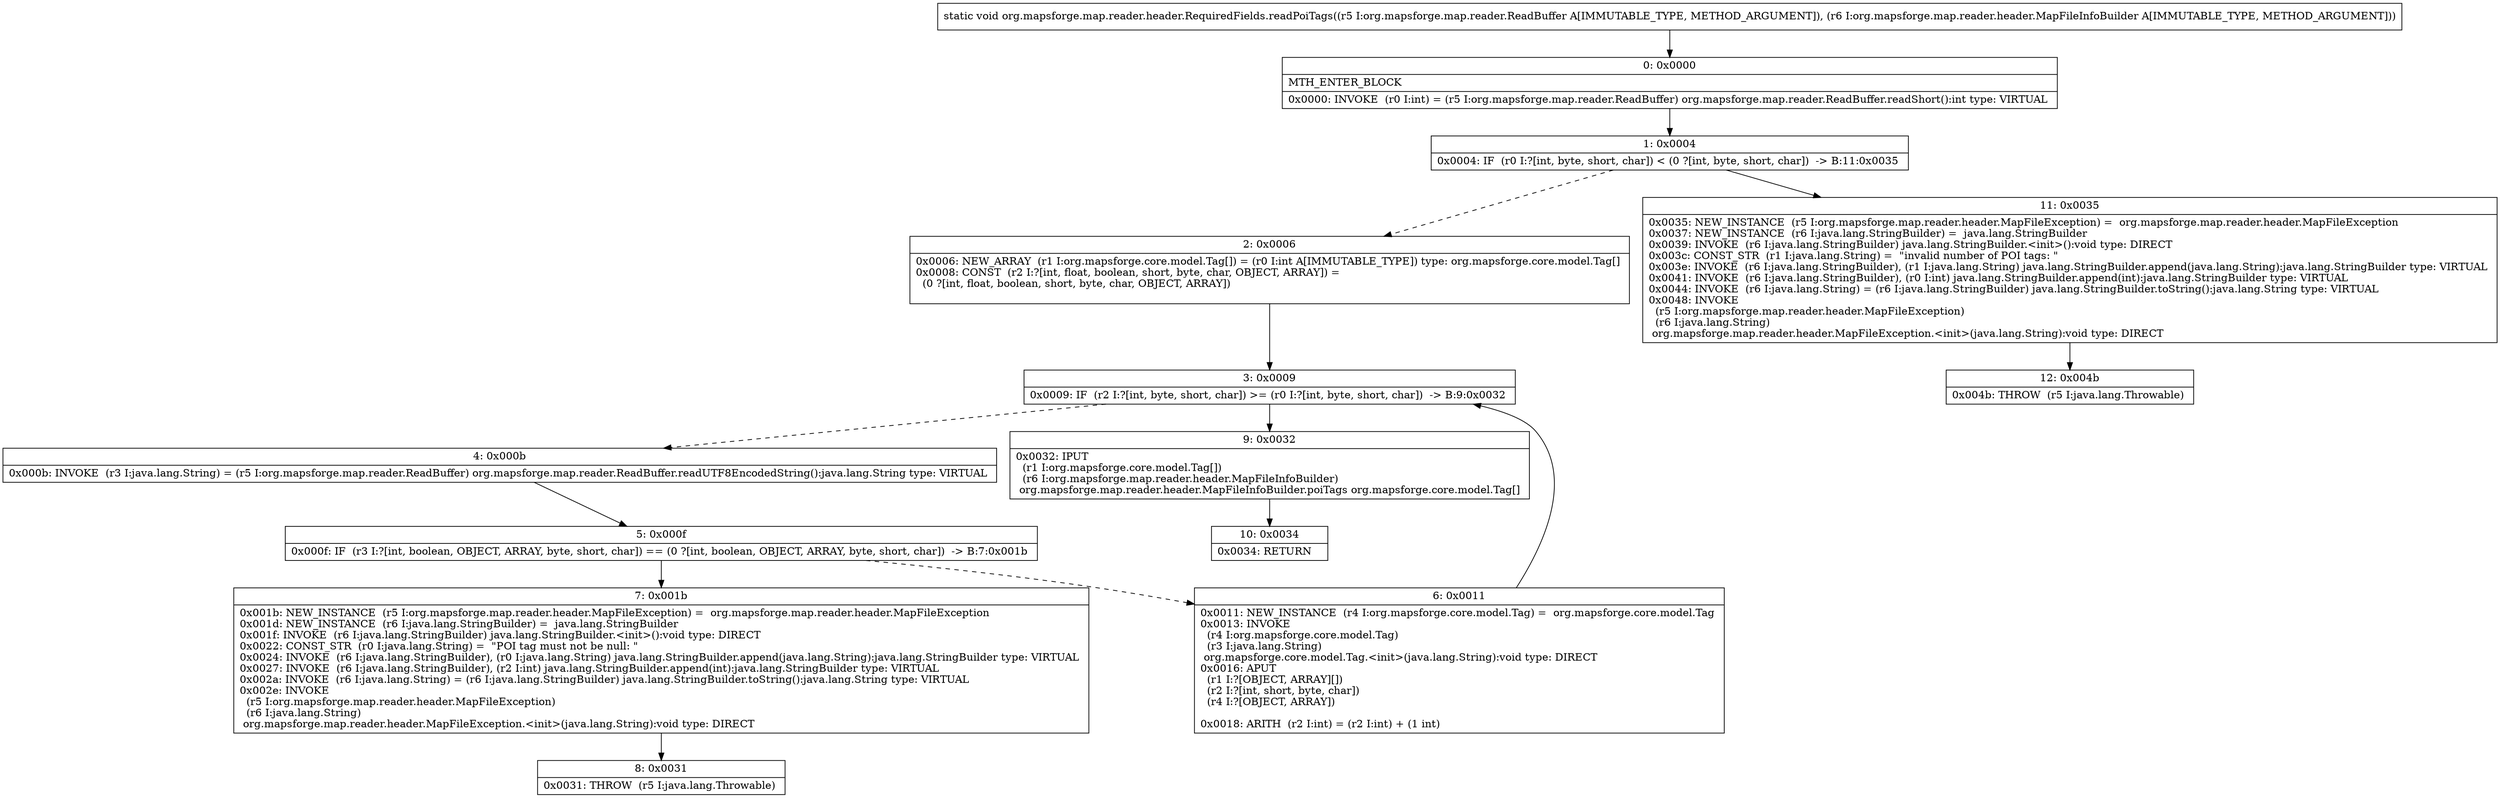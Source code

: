 digraph "CFG fororg.mapsforge.map.reader.header.RequiredFields.readPoiTags(Lorg\/mapsforge\/map\/reader\/ReadBuffer;Lorg\/mapsforge\/map\/reader\/header\/MapFileInfoBuilder;)V" {
Node_0 [shape=record,label="{0\:\ 0x0000|MTH_ENTER_BLOCK\l|0x0000: INVOKE  (r0 I:int) = (r5 I:org.mapsforge.map.reader.ReadBuffer) org.mapsforge.map.reader.ReadBuffer.readShort():int type: VIRTUAL \l}"];
Node_1 [shape=record,label="{1\:\ 0x0004|0x0004: IF  (r0 I:?[int, byte, short, char]) \< (0 ?[int, byte, short, char])  \-\> B:11:0x0035 \l}"];
Node_2 [shape=record,label="{2\:\ 0x0006|0x0006: NEW_ARRAY  (r1 I:org.mapsforge.core.model.Tag[]) = (r0 I:int A[IMMUTABLE_TYPE]) type: org.mapsforge.core.model.Tag[] \l0x0008: CONST  (r2 I:?[int, float, boolean, short, byte, char, OBJECT, ARRAY]) = \l  (0 ?[int, float, boolean, short, byte, char, OBJECT, ARRAY])\l \l}"];
Node_3 [shape=record,label="{3\:\ 0x0009|0x0009: IF  (r2 I:?[int, byte, short, char]) \>= (r0 I:?[int, byte, short, char])  \-\> B:9:0x0032 \l}"];
Node_4 [shape=record,label="{4\:\ 0x000b|0x000b: INVOKE  (r3 I:java.lang.String) = (r5 I:org.mapsforge.map.reader.ReadBuffer) org.mapsforge.map.reader.ReadBuffer.readUTF8EncodedString():java.lang.String type: VIRTUAL \l}"];
Node_5 [shape=record,label="{5\:\ 0x000f|0x000f: IF  (r3 I:?[int, boolean, OBJECT, ARRAY, byte, short, char]) == (0 ?[int, boolean, OBJECT, ARRAY, byte, short, char])  \-\> B:7:0x001b \l}"];
Node_6 [shape=record,label="{6\:\ 0x0011|0x0011: NEW_INSTANCE  (r4 I:org.mapsforge.core.model.Tag) =  org.mapsforge.core.model.Tag \l0x0013: INVOKE  \l  (r4 I:org.mapsforge.core.model.Tag)\l  (r3 I:java.lang.String)\l org.mapsforge.core.model.Tag.\<init\>(java.lang.String):void type: DIRECT \l0x0016: APUT  \l  (r1 I:?[OBJECT, ARRAY][])\l  (r2 I:?[int, short, byte, char])\l  (r4 I:?[OBJECT, ARRAY])\l \l0x0018: ARITH  (r2 I:int) = (r2 I:int) + (1 int) \l}"];
Node_7 [shape=record,label="{7\:\ 0x001b|0x001b: NEW_INSTANCE  (r5 I:org.mapsforge.map.reader.header.MapFileException) =  org.mapsforge.map.reader.header.MapFileException \l0x001d: NEW_INSTANCE  (r6 I:java.lang.StringBuilder) =  java.lang.StringBuilder \l0x001f: INVOKE  (r6 I:java.lang.StringBuilder) java.lang.StringBuilder.\<init\>():void type: DIRECT \l0x0022: CONST_STR  (r0 I:java.lang.String) =  \"POI tag must not be null: \" \l0x0024: INVOKE  (r6 I:java.lang.StringBuilder), (r0 I:java.lang.String) java.lang.StringBuilder.append(java.lang.String):java.lang.StringBuilder type: VIRTUAL \l0x0027: INVOKE  (r6 I:java.lang.StringBuilder), (r2 I:int) java.lang.StringBuilder.append(int):java.lang.StringBuilder type: VIRTUAL \l0x002a: INVOKE  (r6 I:java.lang.String) = (r6 I:java.lang.StringBuilder) java.lang.StringBuilder.toString():java.lang.String type: VIRTUAL \l0x002e: INVOKE  \l  (r5 I:org.mapsforge.map.reader.header.MapFileException)\l  (r6 I:java.lang.String)\l org.mapsforge.map.reader.header.MapFileException.\<init\>(java.lang.String):void type: DIRECT \l}"];
Node_8 [shape=record,label="{8\:\ 0x0031|0x0031: THROW  (r5 I:java.lang.Throwable) \l}"];
Node_9 [shape=record,label="{9\:\ 0x0032|0x0032: IPUT  \l  (r1 I:org.mapsforge.core.model.Tag[])\l  (r6 I:org.mapsforge.map.reader.header.MapFileInfoBuilder)\l org.mapsforge.map.reader.header.MapFileInfoBuilder.poiTags org.mapsforge.core.model.Tag[] \l}"];
Node_10 [shape=record,label="{10\:\ 0x0034|0x0034: RETURN   \l}"];
Node_11 [shape=record,label="{11\:\ 0x0035|0x0035: NEW_INSTANCE  (r5 I:org.mapsforge.map.reader.header.MapFileException) =  org.mapsforge.map.reader.header.MapFileException \l0x0037: NEW_INSTANCE  (r6 I:java.lang.StringBuilder) =  java.lang.StringBuilder \l0x0039: INVOKE  (r6 I:java.lang.StringBuilder) java.lang.StringBuilder.\<init\>():void type: DIRECT \l0x003c: CONST_STR  (r1 I:java.lang.String) =  \"invalid number of POI tags: \" \l0x003e: INVOKE  (r6 I:java.lang.StringBuilder), (r1 I:java.lang.String) java.lang.StringBuilder.append(java.lang.String):java.lang.StringBuilder type: VIRTUAL \l0x0041: INVOKE  (r6 I:java.lang.StringBuilder), (r0 I:int) java.lang.StringBuilder.append(int):java.lang.StringBuilder type: VIRTUAL \l0x0044: INVOKE  (r6 I:java.lang.String) = (r6 I:java.lang.StringBuilder) java.lang.StringBuilder.toString():java.lang.String type: VIRTUAL \l0x0048: INVOKE  \l  (r5 I:org.mapsforge.map.reader.header.MapFileException)\l  (r6 I:java.lang.String)\l org.mapsforge.map.reader.header.MapFileException.\<init\>(java.lang.String):void type: DIRECT \l}"];
Node_12 [shape=record,label="{12\:\ 0x004b|0x004b: THROW  (r5 I:java.lang.Throwable) \l}"];
MethodNode[shape=record,label="{static void org.mapsforge.map.reader.header.RequiredFields.readPoiTags((r5 I:org.mapsforge.map.reader.ReadBuffer A[IMMUTABLE_TYPE, METHOD_ARGUMENT]), (r6 I:org.mapsforge.map.reader.header.MapFileInfoBuilder A[IMMUTABLE_TYPE, METHOD_ARGUMENT])) }"];
MethodNode -> Node_0;
Node_0 -> Node_1;
Node_1 -> Node_2[style=dashed];
Node_1 -> Node_11;
Node_2 -> Node_3;
Node_3 -> Node_4[style=dashed];
Node_3 -> Node_9;
Node_4 -> Node_5;
Node_5 -> Node_6[style=dashed];
Node_5 -> Node_7;
Node_6 -> Node_3;
Node_7 -> Node_8;
Node_9 -> Node_10;
Node_11 -> Node_12;
}

